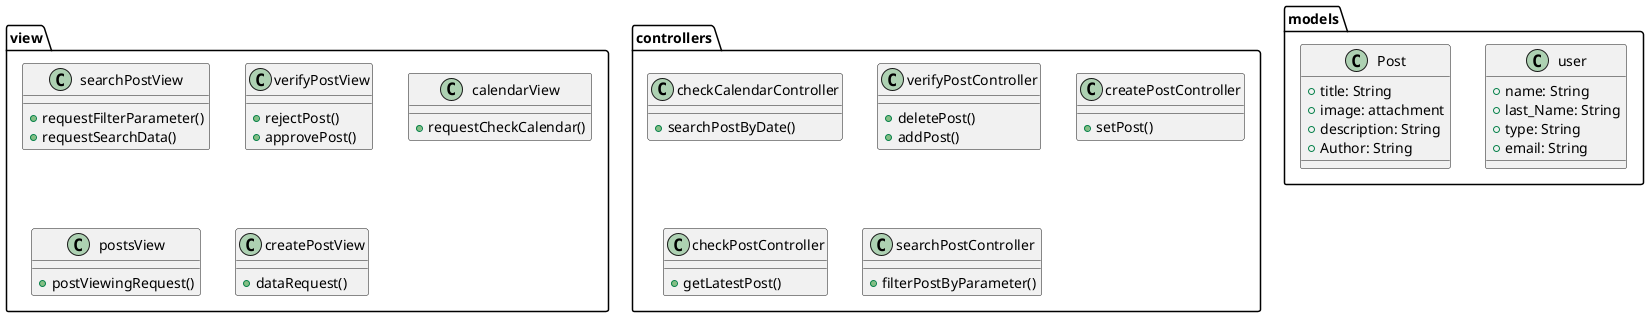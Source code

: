 @startuml packageDiagramDescription

allowmixing

package view <<Folder>> {
    class searchPostView{
  +requestFilterParameter()
  +requestSearchData()
}
class verifyPostView{
+rejectPost()
+approvePost()
}
class calendarView{
+requestCheckCalendar()
}
class postsView{
  +postViewingRequest()
}
class createPostView{
 +dataRequest()
}
}
   

package controllers <<Folder>> {
 class checkCalendarController{
  +searchPostByDate()
}
class verifyPostController{
+deletePost()
+addPost()
}
class createPostController{
  +setPost()
}
class checkPostController{
+ getLatestPost()
}
class searchPostController{
+filterPostByParameter()
}
}

package models <<Folder>> {
    class user{
        +name: String
        +last_Name: String
        +type: String
        +email: String
    }
    class Post{
        +title: String
        +image: attachment
        +description: String
        + Author: String
    
}
}


@enduml